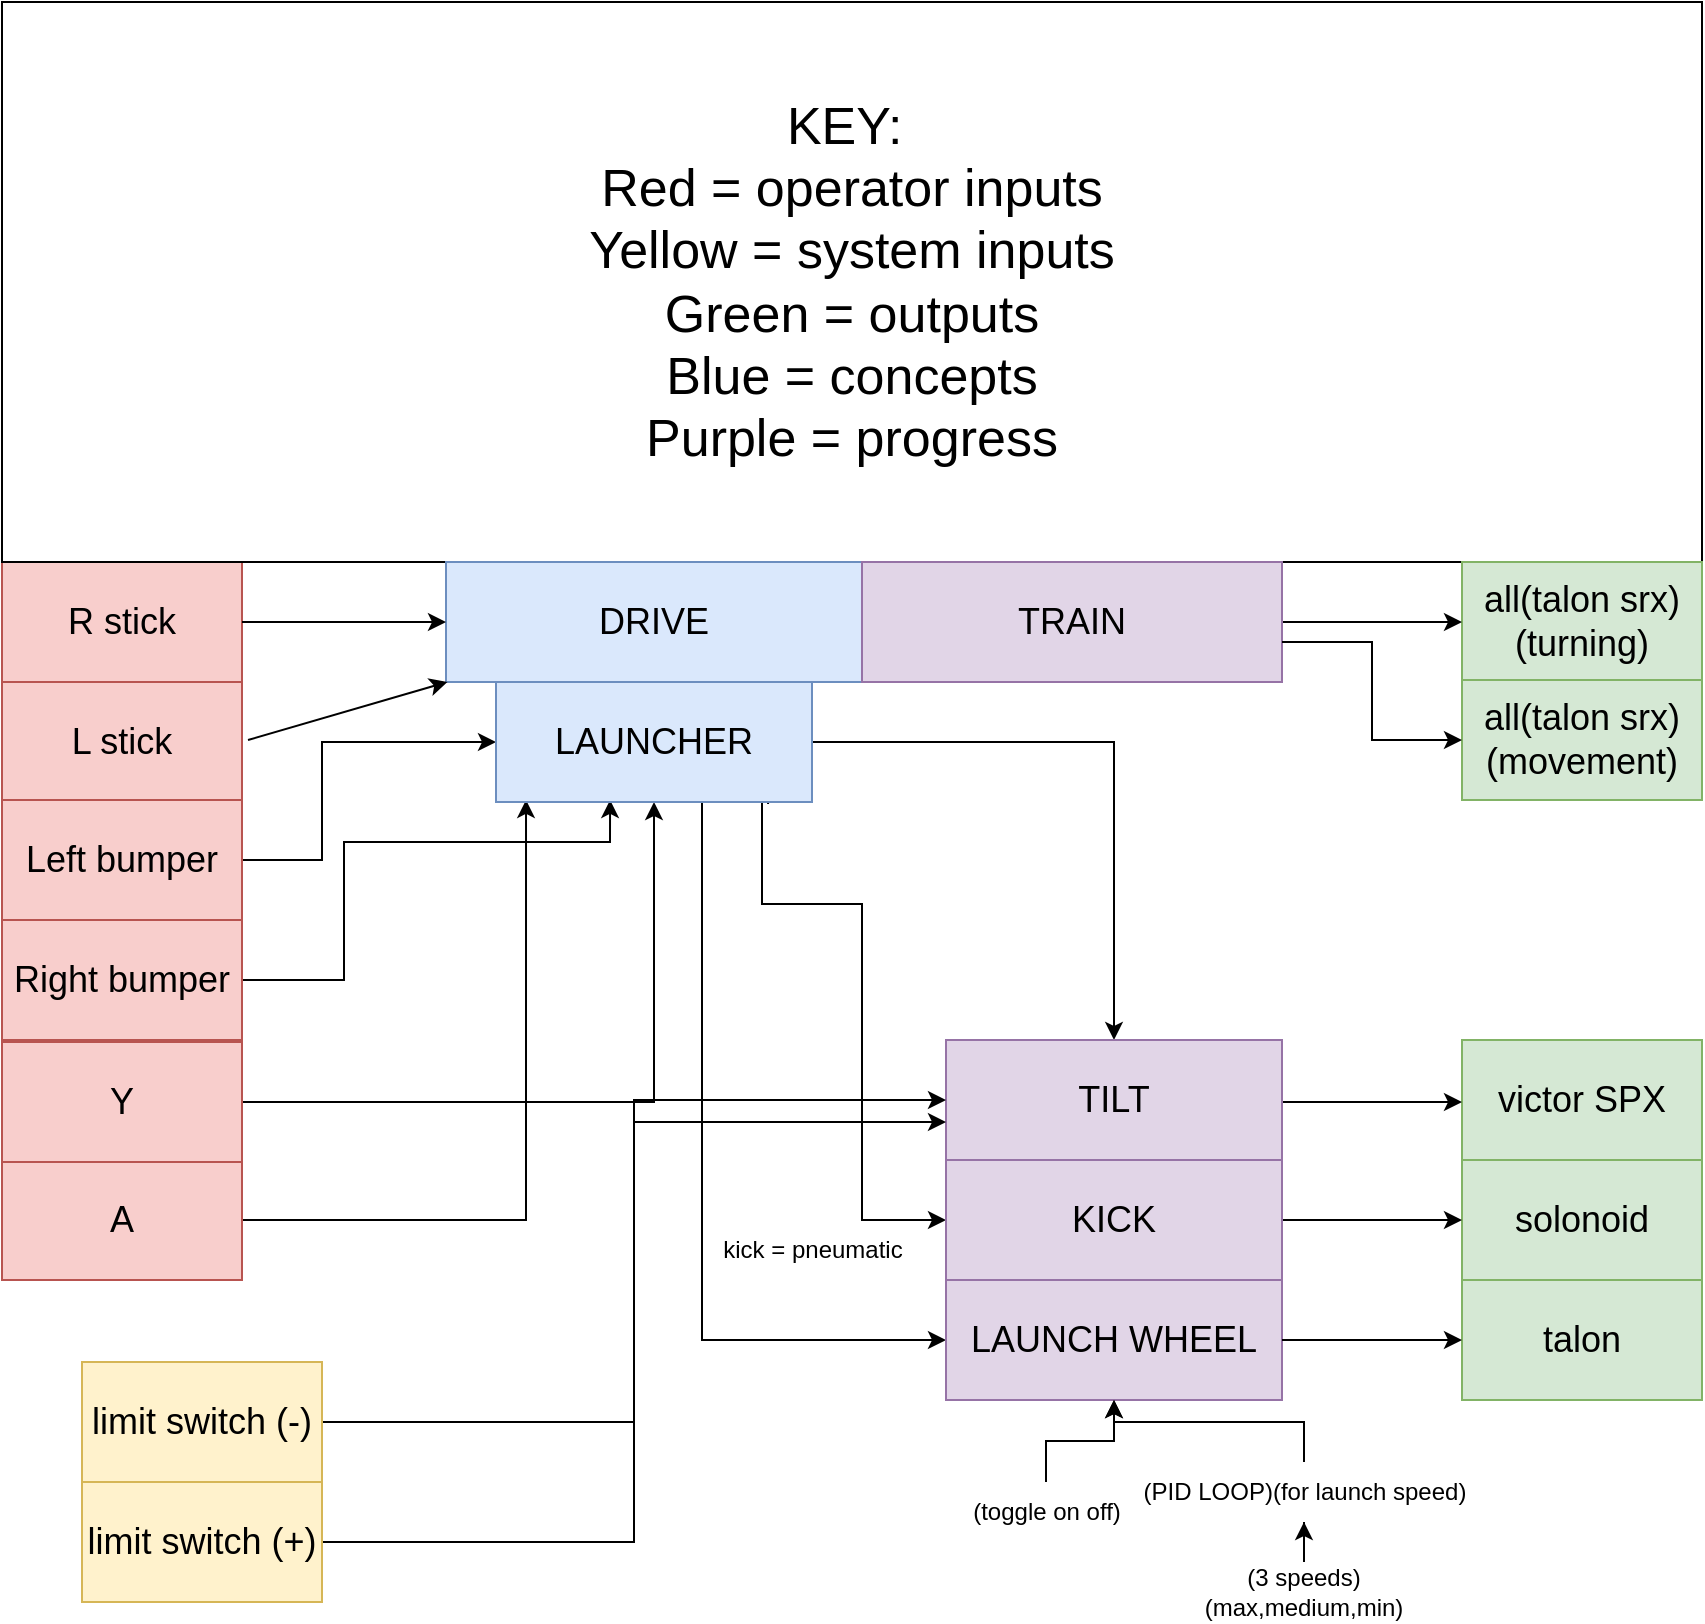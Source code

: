 <mxfile version="21.6.8" type="device">
  <diagram name="Page-1" id="L7SXfvPegRdhWm_WXFlZ">
    <mxGraphModel dx="1098" dy="958" grid="1" gridSize="10" guides="1" tooltips="1" connect="1" arrows="1" fold="1" page="1" pageScale="1" pageWidth="850" pageHeight="1100" math="0" shadow="0">
      <root>
        <mxCell id="0" />
        <mxCell id="1" parent="0" />
        <mxCell id="BUzX87lQQ8T4XNacPNJC-1" value="R stick" style="rounded=0;whiteSpace=wrap;html=1;fontSize=18;fillColor=#f8cecc;strokeColor=#b85450;" vertex="1" parent="1">
          <mxGeometry y="280" width="120" height="60" as="geometry" />
        </mxCell>
        <mxCell id="BUzX87lQQ8T4XNacPNJC-2" value="&lt;font style=&quot;font-size: 26px;&quot;&gt;KEY:&amp;nbsp;&lt;br&gt;Red = operator inputs&lt;br&gt;Yellow = system inputs&lt;br&gt;Green = outputs&lt;br&gt;Blue = concepts&lt;br&gt;Purple = progress&lt;br&gt;&lt;/font&gt;" style="rounded=0;whiteSpace=wrap;html=1;" vertex="1" parent="1">
          <mxGeometry width="850" height="280" as="geometry" />
        </mxCell>
        <mxCell id="BUzX87lQQ8T4XNacPNJC-3" value="L stick" style="rounded=0;whiteSpace=wrap;html=1;fillColor=#f8cecc;strokeColor=#b85450;fontSize=18;" vertex="1" parent="1">
          <mxGeometry y="340" width="120" height="59" as="geometry" />
        </mxCell>
        <mxCell id="BUzX87lQQ8T4XNacPNJC-73" style="edgeStyle=orthogonalEdgeStyle;rounded=0;orthogonalLoop=1;jettySize=auto;html=1;" edge="1" parent="1" source="BUzX87lQQ8T4XNacPNJC-4" target="BUzX87lQQ8T4XNacPNJC-21">
          <mxGeometry relative="1" as="geometry">
            <Array as="points">
              <mxPoint x="160" y="429" />
              <mxPoint x="160" y="370" />
            </Array>
          </mxGeometry>
        </mxCell>
        <mxCell id="BUzX87lQQ8T4XNacPNJC-4" value="Left bumper" style="rounded=0;whiteSpace=wrap;html=1;fontSize=18;fillColor=#f8cecc;strokeColor=#b85450;" vertex="1" parent="1">
          <mxGeometry y="399" width="120" height="60" as="geometry" />
        </mxCell>
        <mxCell id="BUzX87lQQ8T4XNacPNJC-67" value="" style="edgeStyle=orthogonalEdgeStyle;rounded=0;orthogonalLoop=1;jettySize=auto;html=1;entryX=0.361;entryY=0.983;entryDx=0;entryDy=0;entryPerimeter=0;" edge="1" parent="1" source="BUzX87lQQ8T4XNacPNJC-5" target="BUzX87lQQ8T4XNacPNJC-21">
          <mxGeometry relative="1" as="geometry">
            <Array as="points">
              <mxPoint x="171" y="489" />
              <mxPoint x="171" y="420" />
              <mxPoint x="304" y="420" />
            </Array>
          </mxGeometry>
        </mxCell>
        <mxCell id="BUzX87lQQ8T4XNacPNJC-5" value="&lt;font style=&quot;font-size: 18px;&quot;&gt;Right bumper&lt;/font&gt;" style="rounded=0;whiteSpace=wrap;html=1;fillColor=#f8cecc;strokeColor=#b85450;" vertex="1" parent="1">
          <mxGeometry y="459" width="120" height="60" as="geometry" />
        </mxCell>
        <mxCell id="BUzX87lQQ8T4XNacPNJC-45" style="edgeStyle=orthogonalEdgeStyle;rounded=0;orthogonalLoop=1;jettySize=auto;html=1;entryX=0.095;entryY=0.983;entryDx=0;entryDy=0;entryPerimeter=0;" edge="1" parent="1" source="BUzX87lQQ8T4XNacPNJC-7" target="BUzX87lQQ8T4XNacPNJC-21">
          <mxGeometry relative="1" as="geometry">
            <mxPoint x="222" y="609" as="targetPoint" />
          </mxGeometry>
        </mxCell>
        <mxCell id="BUzX87lQQ8T4XNacPNJC-7" value="&lt;font style=&quot;font-size: 18px;&quot;&gt;A&lt;/font&gt;" style="rounded=0;whiteSpace=wrap;html=1;fillColor=#f8cecc;strokeColor=#b85450;" vertex="1" parent="1">
          <mxGeometry y="579" width="120" height="60" as="geometry" />
        </mxCell>
        <mxCell id="BUzX87lQQ8T4XNacPNJC-47" style="edgeStyle=orthogonalEdgeStyle;rounded=0;orthogonalLoop=1;jettySize=auto;html=1;entryX=0.5;entryY=1;entryDx=0;entryDy=0;" edge="1" parent="1" source="BUzX87lQQ8T4XNacPNJC-9" target="BUzX87lQQ8T4XNacPNJC-21">
          <mxGeometry relative="1" as="geometry">
            <mxPoint x="222" y="729" as="targetPoint" />
          </mxGeometry>
        </mxCell>
        <mxCell id="BUzX87lQQ8T4XNacPNJC-9" value="&lt;font style=&quot;font-size: 18px;&quot;&gt;Y&lt;/font&gt;" style="rounded=0;whiteSpace=wrap;html=1;fillColor=#f8cecc;strokeColor=#b85450;" vertex="1" parent="1">
          <mxGeometry y="520" width="120" height="60" as="geometry" />
        </mxCell>
        <mxCell id="BUzX87lQQ8T4XNacPNJC-11" value="all(talon srx)&lt;br&gt;(turning)" style="rounded=0;whiteSpace=wrap;html=1;fontSize=18;fillColor=#d5e8d4;strokeColor=#82b366;" vertex="1" parent="1">
          <mxGeometry x="730" y="280" width="120" height="60" as="geometry" />
        </mxCell>
        <mxCell id="BUzX87lQQ8T4XNacPNJC-12" value="&lt;span style=&quot;font-size: 18px;&quot;&gt;all(talon srx)&lt;br&gt;(movement)&lt;br&gt;&lt;/span&gt;" style="rounded=0;whiteSpace=wrap;html=1;fillColor=#d5e8d4;strokeColor=#82b366;" vertex="1" parent="1">
          <mxGeometry x="730" y="339" width="120" height="60" as="geometry" />
        </mxCell>
        <mxCell id="BUzX87lQQ8T4XNacPNJC-13" value="victor SPX" style="rounded=0;whiteSpace=wrap;html=1;fontSize=18;fillColor=#d5e8d4;strokeColor=#82b366;" vertex="1" parent="1">
          <mxGeometry x="730" y="519" width="120" height="60" as="geometry" />
        </mxCell>
        <mxCell id="BUzX87lQQ8T4XNacPNJC-16" value="solonoid" style="rounded=0;whiteSpace=wrap;html=1;fillColor=#d5e8d4;strokeColor=#82b366;fontSize=18;" vertex="1" parent="1">
          <mxGeometry x="730" y="579" width="120" height="60" as="geometry" />
        </mxCell>
        <mxCell id="BUzX87lQQ8T4XNacPNJC-18" value="talon" style="rounded=0;whiteSpace=wrap;html=1;fillColor=#d5e8d4;strokeColor=#82b366;fontSize=18;" vertex="1" parent="1">
          <mxGeometry x="730" y="639" width="120" height="60" as="geometry" />
        </mxCell>
        <mxCell id="BUzX87lQQ8T4XNacPNJC-19" value="DRIVE" style="rounded=0;whiteSpace=wrap;html=1;fontSize=18;fillColor=#dae8fc;strokeColor=#6c8ebf;" vertex="1" parent="1">
          <mxGeometry x="222" y="280" width="208" height="60" as="geometry" />
        </mxCell>
        <mxCell id="BUzX87lQQ8T4XNacPNJC-52" style="edgeStyle=orthogonalEdgeStyle;rounded=0;orthogonalLoop=1;jettySize=auto;html=1;exitX=0.861;exitY=1.017;exitDx=0;exitDy=0;exitPerimeter=0;" edge="1" parent="1" source="BUzX87lQQ8T4XNacPNJC-21" target="BUzX87lQQ8T4XNacPNJC-32">
          <mxGeometry relative="1" as="geometry">
            <mxPoint x="472" y="429" as="targetPoint" />
            <Array as="points">
              <mxPoint x="383" y="392" />
              <mxPoint x="380" y="392" />
              <mxPoint x="380" y="451" />
              <mxPoint x="430" y="451" />
              <mxPoint x="430" y="609" />
            </Array>
          </mxGeometry>
        </mxCell>
        <mxCell id="BUzX87lQQ8T4XNacPNJC-69" value="" style="edgeStyle=orthogonalEdgeStyle;rounded=0;orthogonalLoop=1;jettySize=auto;html=1;" edge="1" parent="1" source="BUzX87lQQ8T4XNacPNJC-21" target="BUzX87lQQ8T4XNacPNJC-31">
          <mxGeometry relative="1" as="geometry">
            <mxPoint x="499" y="429" as="targetPoint" />
          </mxGeometry>
        </mxCell>
        <mxCell id="BUzX87lQQ8T4XNacPNJC-71" value="" style="edgeStyle=orthogonalEdgeStyle;rounded=0;orthogonalLoop=1;jettySize=auto;html=1;" edge="1" parent="1" source="BUzX87lQQ8T4XNacPNJC-21" target="BUzX87lQQ8T4XNacPNJC-33">
          <mxGeometry relative="1" as="geometry">
            <mxPoint x="499" y="429" as="targetPoint" />
            <Array as="points">
              <mxPoint x="350" y="669" />
            </Array>
          </mxGeometry>
        </mxCell>
        <mxCell id="BUzX87lQQ8T4XNacPNJC-21" value="LAUNCHER" style="rounded=0;whiteSpace=wrap;html=1;fontSize=18;fillColor=#dae8fc;strokeColor=#6c8ebf;" vertex="1" parent="1">
          <mxGeometry x="247" y="340" width="158" height="60" as="geometry" />
        </mxCell>
        <mxCell id="BUzX87lQQ8T4XNacPNJC-66" style="edgeStyle=orthogonalEdgeStyle;rounded=0;orthogonalLoop=1;jettySize=auto;html=1;" edge="1" parent="1" source="BUzX87lQQ8T4XNacPNJC-27" target="BUzX87lQQ8T4XNacPNJC-11">
          <mxGeometry relative="1" as="geometry" />
        </mxCell>
        <mxCell id="BUzX87lQQ8T4XNacPNJC-27" value="TRAIN" style="rounded=0;whiteSpace=wrap;html=1;fontSize=18;fillColor=#e1d5e7;strokeColor=#9673a6;" vertex="1" parent="1">
          <mxGeometry x="430" y="280" width="210" height="60" as="geometry" />
        </mxCell>
        <mxCell id="BUzX87lQQ8T4XNacPNJC-65" style="edgeStyle=orthogonalEdgeStyle;rounded=0;orthogonalLoop=1;jettySize=auto;html=1;" edge="1" parent="1" source="BUzX87lQQ8T4XNacPNJC-27" target="BUzX87lQQ8T4XNacPNJC-12">
          <mxGeometry relative="1" as="geometry">
            <mxPoint x="640" y="369" as="sourcePoint" />
            <Array as="points">
              <mxPoint x="685" y="320" />
              <mxPoint x="685" y="369" />
            </Array>
          </mxGeometry>
        </mxCell>
        <mxCell id="BUzX87lQQ8T4XNacPNJC-64" style="edgeStyle=orthogonalEdgeStyle;rounded=0;orthogonalLoop=1;jettySize=auto;html=1;" edge="1" parent="1" source="BUzX87lQQ8T4XNacPNJC-31" target="BUzX87lQQ8T4XNacPNJC-13">
          <mxGeometry relative="1" as="geometry">
            <mxPoint x="640" y="429" as="sourcePoint" />
            <Array as="points">
              <mxPoint x="690" y="550" />
              <mxPoint x="690" y="550" />
            </Array>
          </mxGeometry>
        </mxCell>
        <mxCell id="BUzX87lQQ8T4XNacPNJC-31" value="TILT" style="rounded=0;whiteSpace=wrap;html=1;fontSize=18;fillColor=#e1d5e7;strokeColor=#9673a6;" vertex="1" parent="1">
          <mxGeometry x="472" y="519" width="168" height="60" as="geometry" />
        </mxCell>
        <mxCell id="BUzX87lQQ8T4XNacPNJC-60" style="edgeStyle=orthogonalEdgeStyle;rounded=0;orthogonalLoop=1;jettySize=auto;html=1;" edge="1" parent="1" source="BUzX87lQQ8T4XNacPNJC-32" target="BUzX87lQQ8T4XNacPNJC-16">
          <mxGeometry relative="1" as="geometry" />
        </mxCell>
        <mxCell id="BUzX87lQQ8T4XNacPNJC-32" value="&lt;font style=&quot;font-size: 18px;&quot;&gt;KICK&lt;/font&gt;" style="rounded=0;whiteSpace=wrap;html=1;fillColor=#e1d5e7;strokeColor=#9673a6;fontSize=18;" vertex="1" parent="1">
          <mxGeometry x="472" y="579" width="168" height="60" as="geometry" />
        </mxCell>
        <mxCell id="BUzX87lQQ8T4XNacPNJC-33" value="LAUNCH WHEEL" style="rounded=0;whiteSpace=wrap;html=1;fontSize=18;fillColor=#e1d5e7;strokeColor=#9673a6;" vertex="1" parent="1">
          <mxGeometry x="472" y="639" width="168" height="60" as="geometry" />
        </mxCell>
        <mxCell id="BUzX87lQQ8T4XNacPNJC-58" style="edgeStyle=orthogonalEdgeStyle;rounded=0;orthogonalLoop=1;jettySize=auto;html=1;" edge="1" parent="1" source="BUzX87lQQ8T4XNacPNJC-33" target="BUzX87lQQ8T4XNacPNJC-18">
          <mxGeometry relative="1" as="geometry">
            <mxPoint x="640" y="729" as="sourcePoint" />
          </mxGeometry>
        </mxCell>
        <mxCell id="BUzX87lQQ8T4XNacPNJC-35" value="" style="endArrow=classic;html=1;rounded=0;" edge="1" parent="1" source="BUzX87lQQ8T4XNacPNJC-1" target="BUzX87lQQ8T4XNacPNJC-19">
          <mxGeometry width="50" height="50" relative="1" as="geometry">
            <mxPoint x="400" y="470" as="sourcePoint" />
            <mxPoint x="450" y="420" as="targetPoint" />
            <Array as="points" />
          </mxGeometry>
        </mxCell>
        <mxCell id="BUzX87lQQ8T4XNacPNJC-36" value="" style="endArrow=classic;html=1;rounded=0;" edge="1" parent="1" target="BUzX87lQQ8T4XNacPNJC-19">
          <mxGeometry width="50" height="50" relative="1" as="geometry">
            <mxPoint x="123" y="369" as="sourcePoint" />
            <mxPoint x="225" y="369" as="targetPoint" />
            <Array as="points" />
          </mxGeometry>
        </mxCell>
        <mxCell id="BUzX87lQQ8T4XNacPNJC-78" style="edgeStyle=orthogonalEdgeStyle;rounded=0;orthogonalLoop=1;jettySize=auto;html=1;" edge="1" parent="1" source="BUzX87lQQ8T4XNacPNJC-72" target="BUzX87lQQ8T4XNacPNJC-31">
          <mxGeometry relative="1" as="geometry">
            <Array as="points">
              <mxPoint x="316" y="710" />
              <mxPoint x="316" y="560" />
            </Array>
          </mxGeometry>
        </mxCell>
        <mxCell id="BUzX87lQQ8T4XNacPNJC-72" value="limit switch (-)" style="rounded=0;whiteSpace=wrap;html=1;fillColor=#fff2cc;strokeColor=#d6b656;fontSize=18;" vertex="1" parent="1">
          <mxGeometry x="40" y="680" width="120" height="60" as="geometry" />
        </mxCell>
        <mxCell id="BUzX87lQQ8T4XNacPNJC-79" style="edgeStyle=orthogonalEdgeStyle;rounded=0;orthogonalLoop=1;jettySize=auto;html=1;entryX=0;entryY=0.5;entryDx=0;entryDy=0;" edge="1" parent="1" source="BUzX87lQQ8T4XNacPNJC-74" target="BUzX87lQQ8T4XNacPNJC-31">
          <mxGeometry relative="1" as="geometry" />
        </mxCell>
        <mxCell id="BUzX87lQQ8T4XNacPNJC-74" value="limit switch (+)" style="rounded=0;whiteSpace=wrap;html=1;fillColor=#fff2cc;strokeColor=#d6b656;fontSize=18;" vertex="1" parent="1">
          <mxGeometry x="40" y="740" width="120" height="60" as="geometry" />
        </mxCell>
        <mxCell id="BUzX87lQQ8T4XNacPNJC-75" value="kick = pneumatic" style="text;html=1;align=center;verticalAlign=middle;resizable=0;points=[];autosize=1;strokeColor=none;fillColor=none;" vertex="1" parent="1">
          <mxGeometry x="350" y="609" width="110" height="30" as="geometry" />
        </mxCell>
        <mxCell id="BUzX87lQQ8T4XNacPNJC-81" value="" style="edgeStyle=orthogonalEdgeStyle;rounded=0;orthogonalLoop=1;jettySize=auto;html=1;" edge="1" parent="1" source="BUzX87lQQ8T4XNacPNJC-80" target="BUzX87lQQ8T4XNacPNJC-33">
          <mxGeometry relative="1" as="geometry" />
        </mxCell>
        <mxCell id="BUzX87lQQ8T4XNacPNJC-80" value="(toggle on off)" style="text;html=1;align=center;verticalAlign=middle;resizable=0;points=[];autosize=1;strokeColor=none;fillColor=none;" vertex="1" parent="1">
          <mxGeometry x="472" y="740" width="100" height="30" as="geometry" />
        </mxCell>
        <mxCell id="BUzX87lQQ8T4XNacPNJC-83" value="" style="edgeStyle=orthogonalEdgeStyle;rounded=0;orthogonalLoop=1;jettySize=auto;html=1;" edge="1" parent="1" source="BUzX87lQQ8T4XNacPNJC-82" target="BUzX87lQQ8T4XNacPNJC-33">
          <mxGeometry relative="1" as="geometry">
            <mxPoint x="620" y="700" as="targetPoint" />
          </mxGeometry>
        </mxCell>
        <mxCell id="BUzX87lQQ8T4XNacPNJC-82" value="(PID LOOP)(for launch speed)" style="text;html=1;align=center;verticalAlign=middle;resizable=0;points=[];autosize=1;strokeColor=none;fillColor=none;" vertex="1" parent="1">
          <mxGeometry x="561" y="730" width="180" height="30" as="geometry" />
        </mxCell>
        <mxCell id="BUzX87lQQ8T4XNacPNJC-85" style="edgeStyle=orthogonalEdgeStyle;rounded=0;orthogonalLoop=1;jettySize=auto;html=1;" edge="1" parent="1" source="BUzX87lQQ8T4XNacPNJC-84" target="BUzX87lQQ8T4XNacPNJC-82">
          <mxGeometry relative="1" as="geometry" />
        </mxCell>
        <mxCell id="BUzX87lQQ8T4XNacPNJC-84" value="(3 speeds)(max,medium,min)" style="text;html=1;strokeColor=none;fillColor=none;align=center;verticalAlign=middle;whiteSpace=wrap;rounded=0;" vertex="1" parent="1">
          <mxGeometry x="621" y="780" width="60" height="30" as="geometry" />
        </mxCell>
      </root>
    </mxGraphModel>
  </diagram>
</mxfile>
